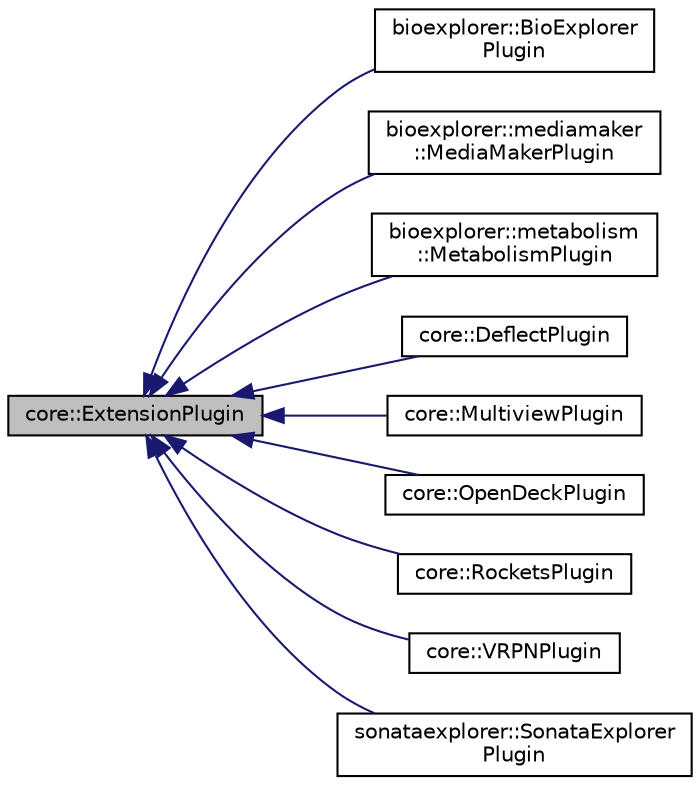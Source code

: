 digraph "core::ExtensionPlugin"
{
 // LATEX_PDF_SIZE
  edge [fontname="Helvetica",fontsize="10",labelfontname="Helvetica",labelfontsize="10"];
  node [fontname="Helvetica",fontsize="10",shape=record];
  rankdir="LR";
  Node1 [label="core::ExtensionPlugin",height=0.2,width=0.4,color="black", fillcolor="grey75", style="filled", fontcolor="black",tooltip=" "];
  Node1 -> Node2 [dir="back",color="midnightblue",fontsize="10",style="solid",fontname="Helvetica"];
  Node2 [label="bioexplorer::BioExplorer\lPlugin",height=0.2,width=0.4,color="black", fillcolor="white", style="filled",URL="$d7/d7b/classbioexplorer_1_1BioExplorerPlugin.html",tooltip="This class implements the BioExplorer plugin."];
  Node1 -> Node3 [dir="back",color="midnightblue",fontsize="10",style="solid",fontname="Helvetica"];
  Node3 [label="bioexplorer::mediamaker\l::MediaMakerPlugin",height=0.2,width=0.4,color="black", fillcolor="white", style="filled",URL="$d0/dc7/classbioexplorer_1_1mediamaker_1_1MediaMakerPlugin.html",tooltip="This class implements the Media Maker plugin for Core."];
  Node1 -> Node4 [dir="back",color="midnightblue",fontsize="10",style="solid",fontname="Helvetica"];
  Node4 [label="bioexplorer::metabolism\l::MetabolismPlugin",height=0.2,width=0.4,color="black", fillcolor="white", style="filled",URL="$d6/de6/classbioexplorer_1_1metabolism_1_1MetabolismPlugin.html",tooltip="This class implements the MetabolismPlugin plugin."];
  Node1 -> Node5 [dir="back",color="midnightblue",fontsize="10",style="solid",fontname="Helvetica"];
  Node5 [label="core::DeflectPlugin",height=0.2,width=0.4,color="black", fillcolor="white", style="filled",URL="$da/d23/classcore_1_1DeflectPlugin.html",tooltip=" "];
  Node1 -> Node6 [dir="back",color="midnightblue",fontsize="10",style="solid",fontname="Helvetica"];
  Node6 [label="core::MultiviewPlugin",height=0.2,width=0.4,color="black", fillcolor="white", style="filled",URL="$d8/d2e/classcore_1_1MultiviewPlugin.html",tooltip=" "];
  Node1 -> Node7 [dir="back",color="midnightblue",fontsize="10",style="solid",fontname="Helvetica"];
  Node7 [label="core::OpenDeckPlugin",height=0.2,width=0.4,color="black", fillcolor="white", style="filled",URL="$d9/d72/classcore_1_1OpenDeckPlugin.html",tooltip=" "];
  Node1 -> Node8 [dir="back",color="midnightblue",fontsize="10",style="solid",fontname="Helvetica"];
  Node8 [label="core::RocketsPlugin",height=0.2,width=0.4,color="black", fillcolor="white", style="filled",URL="$d1/dfb/classcore_1_1RocketsPlugin.html",tooltip=" "];
  Node1 -> Node9 [dir="back",color="midnightblue",fontsize="10",style="solid",fontname="Helvetica"];
  Node9 [label="core::VRPNPlugin",height=0.2,width=0.4,color="black", fillcolor="white", style="filled",URL="$d5/d90/classcore_1_1VRPNPlugin.html",tooltip=" "];
  Node1 -> Node10 [dir="back",color="midnightblue",fontsize="10",style="solid",fontname="Helvetica"];
  Node10 [label="sonataexplorer::SonataExplorer\lPlugin",height=0.2,width=0.4,color="black", fillcolor="white", style="filled",URL="$d6/d43/classsonataexplorer_1_1SonataExplorerPlugin.html",tooltip="The SonataExplorerPlugin class manages the loading and visualization of the Blue Brain Project micro-..."];
}

